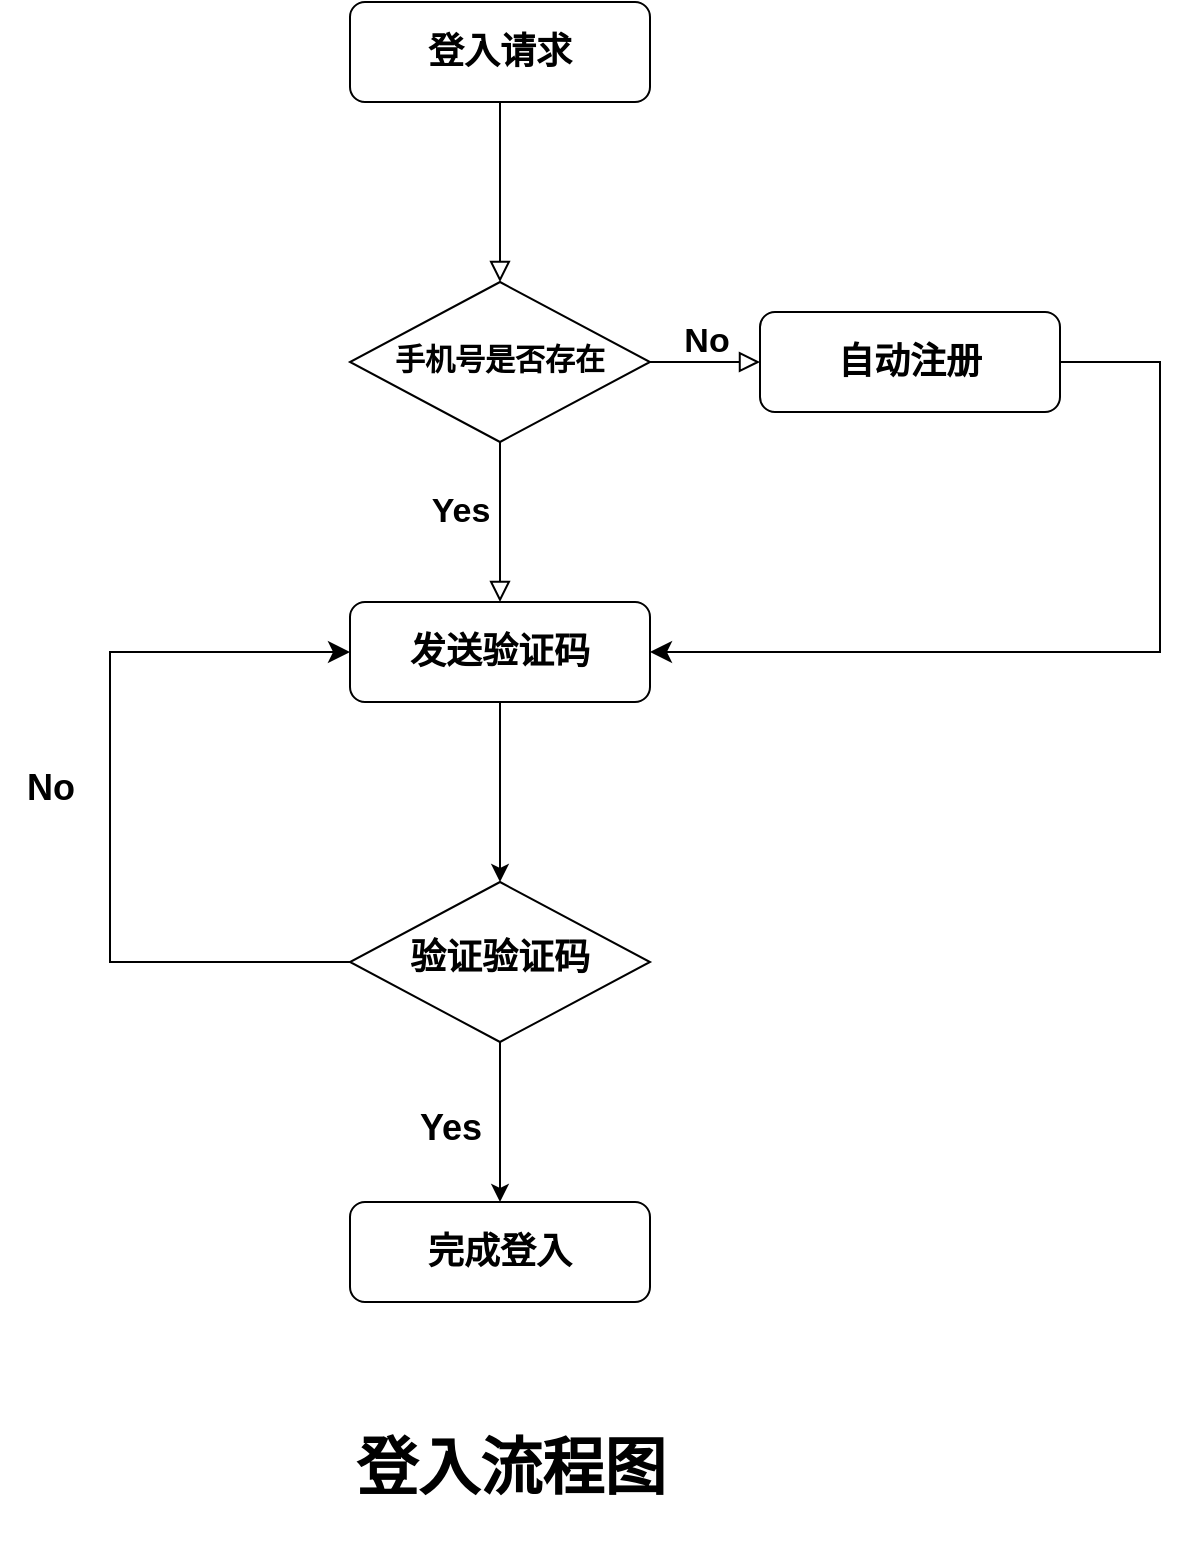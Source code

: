 <mxfile version="24.2.8" type="github">
  <diagram id="C5RBs43oDa-KdzZeNtuy" name="Page-1">
    <mxGraphModel dx="2206" dy="1200" grid="1" gridSize="10" guides="1" tooltips="1" connect="1" arrows="1" fold="1" page="1" pageScale="1" pageWidth="3300" pageHeight="4681" math="0" shadow="0">
      <root>
        <mxCell id="WIyWlLk6GJQsqaUBKTNV-0" />
        <mxCell id="WIyWlLk6GJQsqaUBKTNV-1" parent="WIyWlLk6GJQsqaUBKTNV-0" />
        <mxCell id="WIyWlLk6GJQsqaUBKTNV-2" value="" style="rounded=0;html=1;jettySize=auto;orthogonalLoop=1;fontSize=11;endArrow=block;endFill=0;endSize=8;strokeWidth=1;shadow=0;labelBackgroundColor=none;edgeStyle=orthogonalEdgeStyle;" parent="WIyWlLk6GJQsqaUBKTNV-1" source="WIyWlLk6GJQsqaUBKTNV-3" target="WIyWlLk6GJQsqaUBKTNV-6" edge="1">
          <mxGeometry relative="1" as="geometry" />
        </mxCell>
        <mxCell id="WIyWlLk6GJQsqaUBKTNV-3" value="&lt;font style=&quot;font-size: 18px;&quot;&gt;&lt;b&gt;登入请求&lt;/b&gt;&lt;/font&gt;" style="rounded=1;whiteSpace=wrap;html=1;fontSize=12;glass=0;strokeWidth=1;shadow=0;" parent="WIyWlLk6GJQsqaUBKTNV-1" vertex="1">
          <mxGeometry x="1130" y="360" width="150" height="50" as="geometry" />
        </mxCell>
        <mxCell id="WIyWlLk6GJQsqaUBKTNV-4" value="" style="rounded=0;html=1;jettySize=auto;orthogonalLoop=1;fontSize=11;endArrow=block;endFill=0;endSize=8;strokeWidth=1;shadow=0;labelBackgroundColor=none;edgeStyle=orthogonalEdgeStyle;entryX=0.5;entryY=0;entryDx=0;entryDy=0;" parent="WIyWlLk6GJQsqaUBKTNV-1" source="WIyWlLk6GJQsqaUBKTNV-6" target="fR571BfPgbCjZzNIqenZ-1" edge="1">
          <mxGeometry x="1" y="81" relative="1" as="geometry">
            <mxPoint x="-61" y="78" as="offset" />
            <mxPoint x="1195" y="600" as="targetPoint" />
          </mxGeometry>
        </mxCell>
        <mxCell id="WIyWlLk6GJQsqaUBKTNV-5" value="&lt;font style=&quot;font-size: 17px;&quot;&gt;&lt;b&gt;No&lt;/b&gt;&lt;/font&gt;" style="edgeStyle=orthogonalEdgeStyle;rounded=0;html=1;jettySize=auto;orthogonalLoop=1;fontSize=11;endArrow=block;endFill=0;endSize=8;strokeWidth=1;shadow=0;labelBackgroundColor=none;" parent="WIyWlLk6GJQsqaUBKTNV-1" source="WIyWlLk6GJQsqaUBKTNV-6" target="WIyWlLk6GJQsqaUBKTNV-7" edge="1">
          <mxGeometry y="10" relative="1" as="geometry">
            <mxPoint as="offset" />
          </mxGeometry>
        </mxCell>
        <mxCell id="WIyWlLk6GJQsqaUBKTNV-6" value="&lt;font style=&quot;font-size: 15px;&quot;&gt;&lt;b&gt;手机号是否存在&lt;/b&gt;&lt;/font&gt;" style="rhombus;whiteSpace=wrap;html=1;shadow=0;fontFamily=Helvetica;fontSize=12;align=center;strokeWidth=1;spacing=6;spacingTop=-4;" parent="WIyWlLk6GJQsqaUBKTNV-1" vertex="1">
          <mxGeometry x="1130" y="500" width="150" height="80" as="geometry" />
        </mxCell>
        <mxCell id="WIyWlLk6GJQsqaUBKTNV-7" value="&lt;font style=&quot;font-size: 18px;&quot;&gt;&lt;b&gt;自动注册&lt;/b&gt;&lt;/font&gt;" style="rounded=1;whiteSpace=wrap;html=1;fontSize=12;glass=0;strokeWidth=1;shadow=0;" parent="WIyWlLk6GJQsqaUBKTNV-1" vertex="1">
          <mxGeometry x="1335" y="515" width="150" height="50" as="geometry" />
        </mxCell>
        <mxCell id="fR571BfPgbCjZzNIqenZ-1" value="&lt;font style=&quot;font-size: 18px;&quot;&gt;&lt;b&gt;发送验证码&lt;/b&gt;&lt;/font&gt;" style="rounded=1;whiteSpace=wrap;html=1;fontSize=12;glass=0;strokeWidth=1;shadow=0;strokeColor=default;align=center;verticalAlign=middle;fontFamily=Helvetica;fontColor=default;fillColor=default;" vertex="1" parent="WIyWlLk6GJQsqaUBKTNV-1">
          <mxGeometry x="1130" y="660" width="150" height="50" as="geometry" />
        </mxCell>
        <mxCell id="fR571BfPgbCjZzNIqenZ-3" value="&lt;font style=&quot;font-size: 17px;&quot;&gt;&lt;b&gt;Yes&lt;/b&gt;&lt;/font&gt;" style="text;html=1;align=center;verticalAlign=middle;resizable=0;points=[];autosize=1;strokeColor=none;fillColor=none;" vertex="1" parent="WIyWlLk6GJQsqaUBKTNV-1">
          <mxGeometry x="1160" y="600" width="50" height="30" as="geometry" />
        </mxCell>
        <mxCell id="fR571BfPgbCjZzNIqenZ-8" value="" style="edgeStyle=segmentEdgeStyle;endArrow=classic;html=1;curved=0;rounded=0;endSize=8;startSize=8;exitX=1;exitY=0.5;exitDx=0;exitDy=0;entryX=1;entryY=0.5;entryDx=0;entryDy=0;" edge="1" parent="WIyWlLk6GJQsqaUBKTNV-1" source="WIyWlLk6GJQsqaUBKTNV-7" target="fR571BfPgbCjZzNIqenZ-1">
          <mxGeometry width="50" height="50" relative="1" as="geometry">
            <mxPoint x="1295" y="770" as="sourcePoint" />
            <mxPoint x="1345" y="720" as="targetPoint" />
            <Array as="points">
              <mxPoint x="1535" y="540" />
              <mxPoint x="1535" y="685" />
            </Array>
          </mxGeometry>
        </mxCell>
        <mxCell id="fR571BfPgbCjZzNIqenZ-9" value="" style="endArrow=classic;html=1;rounded=0;exitX=0.5;exitY=1;exitDx=0;exitDy=0;entryX=0.5;entryY=0;entryDx=0;entryDy=0;" edge="1" parent="WIyWlLk6GJQsqaUBKTNV-1" source="fR571BfPgbCjZzNIqenZ-1" target="fR571BfPgbCjZzNIqenZ-10">
          <mxGeometry width="50" height="50" relative="1" as="geometry">
            <mxPoint x="1295" y="770" as="sourcePoint" />
            <mxPoint x="1205" y="790" as="targetPoint" />
          </mxGeometry>
        </mxCell>
        <mxCell id="fR571BfPgbCjZzNIqenZ-10" value="&lt;font style=&quot;font-size: 18px;&quot;&gt;&lt;b&gt;验证验证码&lt;/b&gt;&lt;/font&gt;" style="rhombus;whiteSpace=wrap;html=1;shadow=0;fontFamily=Helvetica;fontSize=12;align=center;strokeWidth=1;spacing=6;spacingTop=-4;" vertex="1" parent="WIyWlLk6GJQsqaUBKTNV-1">
          <mxGeometry x="1130" y="800" width="150" height="80" as="geometry" />
        </mxCell>
        <mxCell id="fR571BfPgbCjZzNIqenZ-14" value="" style="endArrow=classic;html=1;rounded=0;exitX=0.5;exitY=1;exitDx=0;exitDy=0;" edge="1" parent="WIyWlLk6GJQsqaUBKTNV-1" source="fR571BfPgbCjZzNIqenZ-10">
          <mxGeometry width="50" height="50" relative="1" as="geometry">
            <mxPoint x="1270" y="750" as="sourcePoint" />
            <mxPoint x="1205" y="960" as="targetPoint" />
          </mxGeometry>
        </mxCell>
        <mxCell id="fR571BfPgbCjZzNIqenZ-15" value="&lt;font style=&quot;font-size: 18px;&quot;&gt;&lt;b&gt;Yes&lt;/b&gt;&lt;/font&gt;" style="text;html=1;align=center;verticalAlign=middle;resizable=0;points=[];autosize=1;strokeColor=none;fillColor=none;" vertex="1" parent="WIyWlLk6GJQsqaUBKTNV-1">
          <mxGeometry x="1155" y="903" width="50" height="40" as="geometry" />
        </mxCell>
        <mxCell id="fR571BfPgbCjZzNIqenZ-16" value="&lt;font style=&quot;font-size: 18px;&quot;&gt;&lt;b&gt;完成登入&lt;/b&gt;&lt;/font&gt;" style="rounded=1;whiteSpace=wrap;html=1;fontSize=12;glass=0;strokeWidth=1;shadow=0;" vertex="1" parent="WIyWlLk6GJQsqaUBKTNV-1">
          <mxGeometry x="1130" y="960" width="150" height="50" as="geometry" />
        </mxCell>
        <mxCell id="fR571BfPgbCjZzNIqenZ-19" value="" style="edgeStyle=segmentEdgeStyle;endArrow=classic;html=1;curved=0;rounded=0;endSize=8;startSize=8;exitX=0;exitY=0.5;exitDx=0;exitDy=0;entryX=0;entryY=0.5;entryDx=0;entryDy=0;" edge="1" parent="WIyWlLk6GJQsqaUBKTNV-1" source="fR571BfPgbCjZzNIqenZ-10" target="fR571BfPgbCjZzNIqenZ-1">
          <mxGeometry width="50" height="50" relative="1" as="geometry">
            <mxPoint x="1190" y="820" as="sourcePoint" />
            <mxPoint x="1240" y="770" as="targetPoint" />
            <Array as="points">
              <mxPoint x="1010" y="840" />
              <mxPoint x="1010" y="685" />
            </Array>
          </mxGeometry>
        </mxCell>
        <mxCell id="fR571BfPgbCjZzNIqenZ-20" value="&lt;font style=&quot;font-size: 18px;&quot;&gt;&lt;b&gt;No&lt;/b&gt;&lt;/font&gt;" style="text;html=1;align=center;verticalAlign=middle;resizable=0;points=[];autosize=1;strokeColor=none;fillColor=none;" vertex="1" parent="WIyWlLk6GJQsqaUBKTNV-1">
          <mxGeometry x="955" y="733" width="50" height="40" as="geometry" />
        </mxCell>
        <mxCell id="fR571BfPgbCjZzNIqenZ-21" value="&lt;h1&gt;&lt;font style=&quot;font-size: 31px;&quot;&gt;登入流程图&lt;/font&gt;&lt;/h1&gt;" style="text;html=1;align=center;verticalAlign=middle;resizable=0;points=[];autosize=1;strokeColor=none;fillColor=none;" vertex="1" parent="WIyWlLk6GJQsqaUBKTNV-1">
          <mxGeometry x="1120" y="1053" width="180" height="80" as="geometry" />
        </mxCell>
      </root>
    </mxGraphModel>
  </diagram>
</mxfile>
